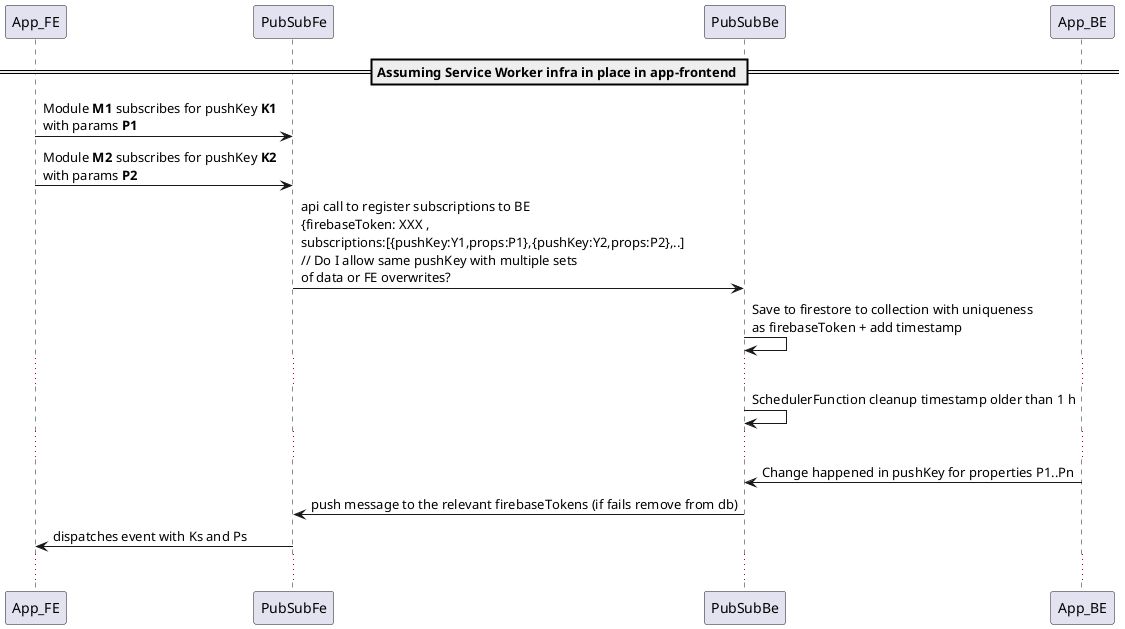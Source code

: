 @startuml
participant App_FE
participant PubSubFe
participant PubSubBe
participant App_BE

== Assuming Service Worker infra in place in app-frontend ==

App_FE -> PubSubFe: Module <b>M1</b> subscribes for pushKey <b>K1</b>\nwith params <b>P1</b>
App_FE -> PubSubFe: Module <b>M2</b> subscribes for pushKey <b>K2</b>\nwith params <b>P2</b>
PubSubFe -> PubSubBe: api call to register subscriptions to BE \n{firebaseToken: XXX ,\nsubscriptions:[{pushKey:Y1,props:P1},{pushKey:Y2,props:P2},..]\n// Do I allow same pushKey with multiple sets\nof data or FE overwrites?
PubSubBe -> PubSubBe: Save to firestore to collection with uniqueness\nas firebaseToken + add timestamp
...
PubSubBe -> PubSubBe: SchedulerFunction cleanup timestamp older than 1 h
...
App_BE -> PubSubBe: Change happened in pushKey for properties P1..Pn
PubSubBe -> PubSubFe: push message to the relevant firebaseTokens (if fails remove from db)
PubSubFe -> App_FE: dispatches event with Ks and Ps
...

@enduml